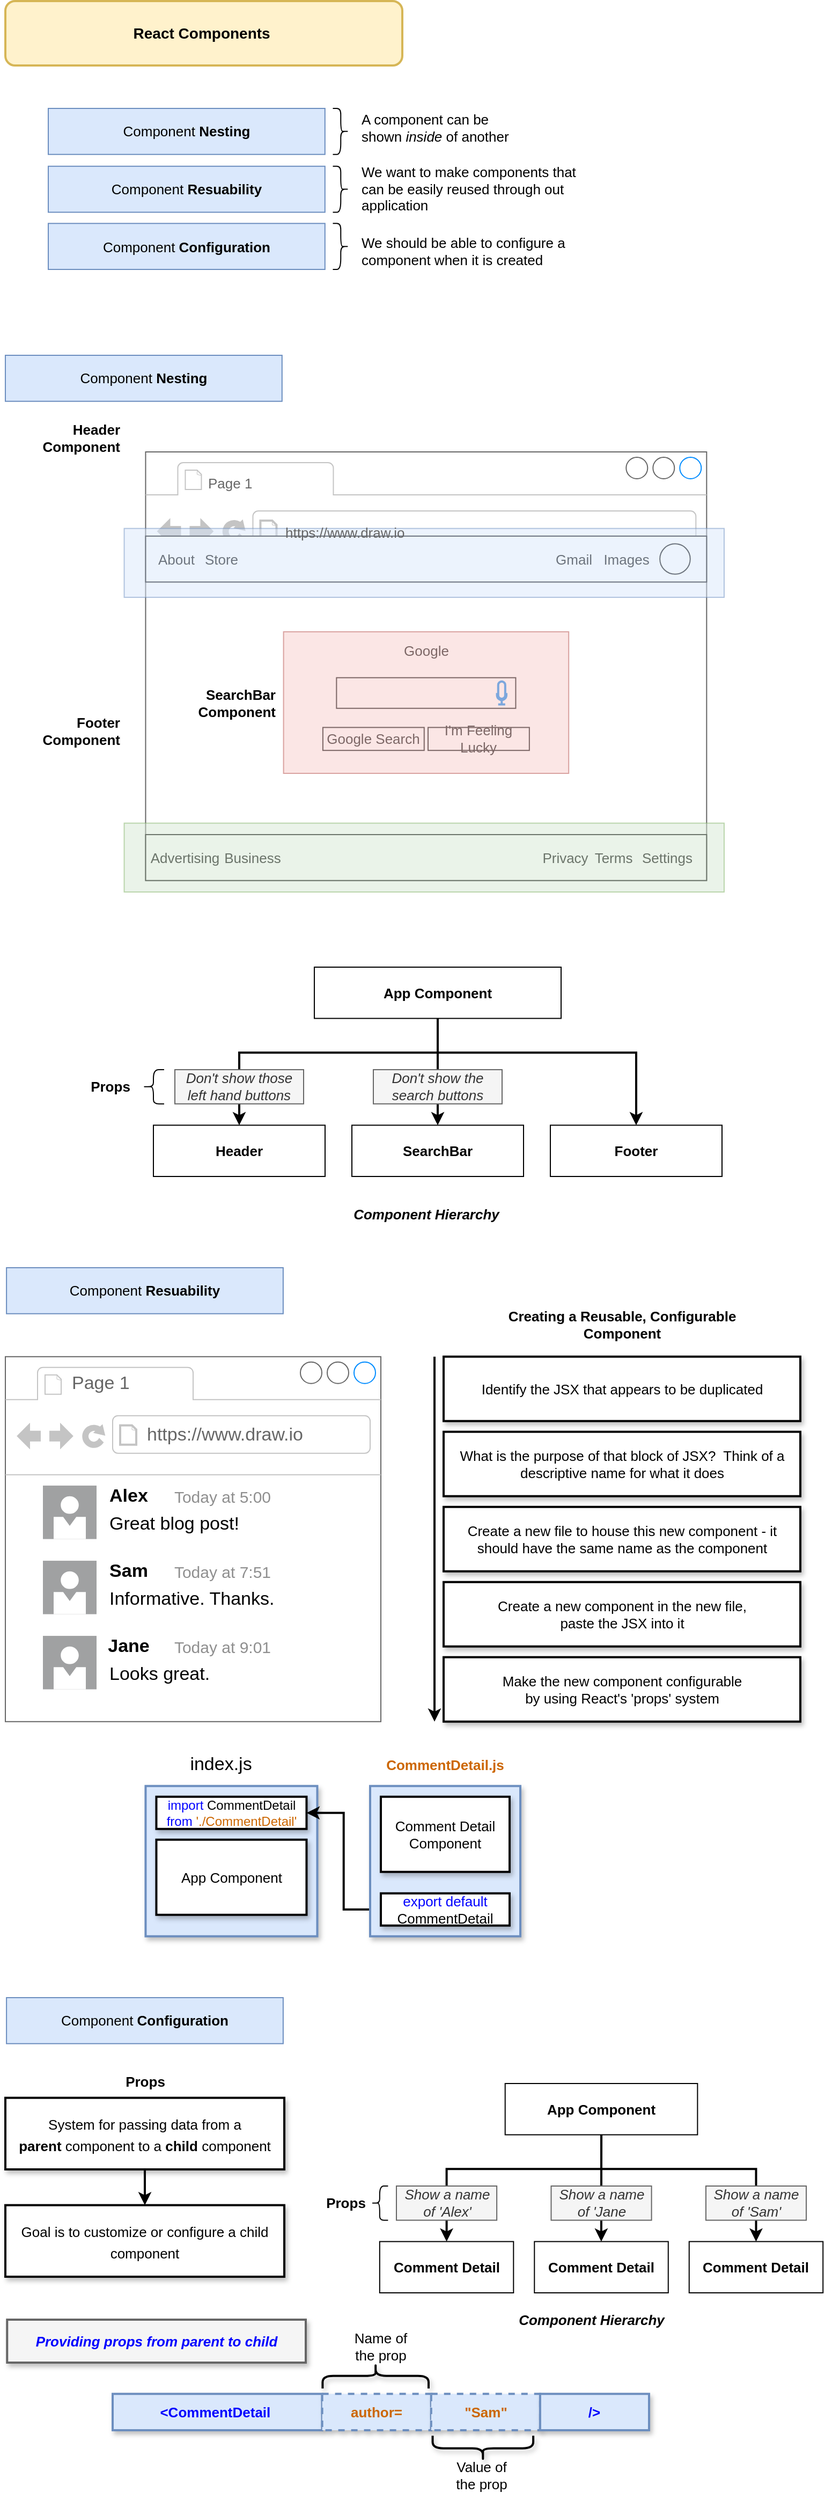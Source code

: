 <mxfile version="12.6.5" type="device"><diagram id="Yu3AmJKI3j77GVPm7OA3" name="Page-1"><mxGraphModel dx="1635" dy="-303" grid="1" gridSize="10" guides="1" tooltips="1" connect="1" arrows="1" fold="1" page="1" pageScale="1" pageWidth="827" pageHeight="1169" math="0" shadow="0"><root><mxCell id="0"/><mxCell id="1" parent="0"/><mxCell id="imTGLfwz9DVwrls5nRoV-1" value="&lt;font style=&quot;font-size: 14px&quot;&gt;&lt;b&gt;React Components&amp;nbsp;&lt;/b&gt;&lt;/font&gt;" style="rounded=1;whiteSpace=wrap;html=1;strokeWidth=2;fillColor=#fff2cc;strokeColor=#d6b656;" parent="1" vertex="1"><mxGeometry x="40" y="1180" width="370" height="60" as="geometry"/></mxCell><mxCell id="imTGLfwz9DVwrls5nRoV-6" value="A component can be shown&lt;i style=&quot;font-size: 13px;&quot;&gt;&amp;nbsp;inside&lt;/i&gt;&amp;nbsp;of another" style="text;html=1;strokeColor=none;fillColor=none;align=left;verticalAlign=middle;whiteSpace=wrap;rounded=0;fontSize=13;" parent="1" vertex="1"><mxGeometry x="370" y="1280" width="210" height="35" as="geometry"/></mxCell><mxCell id="imTGLfwz9DVwrls5nRoV-8" value="We want to make components that can be easily reused through out application" style="text;html=1;strokeColor=none;fillColor=none;align=left;verticalAlign=middle;whiteSpace=wrap;rounded=0;fontSize=13;" parent="1" vertex="1"><mxGeometry x="370" y="1337.5" width="210" height="35" as="geometry"/></mxCell><mxCell id="imTGLfwz9DVwrls5nRoV-10" value="We should be able to configure a component when it is created" style="text;html=1;strokeColor=none;fillColor=none;align=left;verticalAlign=middle;whiteSpace=wrap;rounded=0;fontSize=13;" parent="1" vertex="1"><mxGeometry x="370" y="1395" width="210" height="35" as="geometry"/></mxCell><mxCell id="imTGLfwz9DVwrls5nRoV-11" value="" style="group" parent="1" vertex="1" connectable="0"><mxGeometry x="80" y="1280" width="280" height="150" as="geometry"/></mxCell><mxCell id="imTGLfwz9DVwrls5nRoV-2" value="Component &lt;b style=&quot;font-size: 13px;&quot;&gt;Nesting&lt;/b&gt;" style="rounded=0;whiteSpace=wrap;html=1;fontSize=13;align=center;fillColor=#dae8fc;strokeColor=#6c8ebf;" parent="imTGLfwz9DVwrls5nRoV-11" vertex="1"><mxGeometry width="257.895" height="42.857" as="geometry"/></mxCell><mxCell id="imTGLfwz9DVwrls5nRoV-3" value="Component &lt;b style=&quot;font-size: 13px;&quot;&gt;Resuability&lt;/b&gt;" style="rounded=0;whiteSpace=wrap;html=1;fontSize=13;align=center;fillColor=#dae8fc;strokeColor=#6c8ebf;" parent="imTGLfwz9DVwrls5nRoV-11" vertex="1"><mxGeometry y="53.878" width="257.895" height="42.857" as="geometry"/></mxCell><mxCell id="imTGLfwz9DVwrls5nRoV-4" value="Component &lt;b style=&quot;font-size: 13px;&quot;&gt;Configuration&lt;/b&gt;" style="rounded=0;whiteSpace=wrap;html=1;fontSize=13;align=center;fillColor=#dae8fc;strokeColor=#6c8ebf;" parent="imTGLfwz9DVwrls5nRoV-11" vertex="1"><mxGeometry y="107.143" width="257.895" height="42.857" as="geometry"/></mxCell><mxCell id="imTGLfwz9DVwrls5nRoV-5" value="" style="shape=curlyBracket;whiteSpace=wrap;html=1;rounded=1;fontSize=28;align=center;rotation=180;" parent="imTGLfwz9DVwrls5nRoV-11" vertex="1"><mxGeometry x="265.263" width="14.737" height="42.857" as="geometry"/></mxCell><mxCell id="imTGLfwz9DVwrls5nRoV-7" value="" style="shape=curlyBracket;whiteSpace=wrap;html=1;rounded=1;fontSize=28;align=center;rotation=180;" parent="imTGLfwz9DVwrls5nRoV-11" vertex="1"><mxGeometry x="265.263" y="53.878" width="14.737" height="42.857" as="geometry"/></mxCell><mxCell id="imTGLfwz9DVwrls5nRoV-9" value="" style="shape=curlyBracket;whiteSpace=wrap;html=1;rounded=1;fontSize=28;align=center;rotation=180;" parent="imTGLfwz9DVwrls5nRoV-11" vertex="1"><mxGeometry x="265.263" y="107.143" width="14.737" height="42.857" as="geometry"/></mxCell><mxCell id="imTGLfwz9DVwrls5nRoV-12" value="" style="group" parent="1" vertex="1" connectable="0"><mxGeometry x="40" y="1480" width="670" height="410" as="geometry"/></mxCell><mxCell id="imTGLfwz9DVwrls5nRoV-13" value="" style="group" parent="imTGLfwz9DVwrls5nRoV-12" vertex="1" connectable="0"><mxGeometry width="670" height="410" as="geometry"/></mxCell><mxCell id="imTGLfwz9DVwrls5nRoV-37" value="Header Component" style="text;html=1;strokeColor=none;fillColor=none;align=right;verticalAlign=middle;whiteSpace=wrap;rounded=0;fontSize=13;opacity=50;fontStyle=1" parent="imTGLfwz9DVwrls5nRoV-13" vertex="1"><mxGeometry y="83.783" width="108.943" height="46.348" as="geometry"/></mxCell><mxCell id="imTGLfwz9DVwrls5nRoV-38" value="Footer Component" style="text;html=1;strokeColor=none;fillColor=none;align=right;verticalAlign=middle;whiteSpace=wrap;rounded=0;fontSize=13;opacity=50;fontStyle=1" parent="imTGLfwz9DVwrls5nRoV-13" vertex="1"><mxGeometry y="356.522" width="108.943" height="46.348" as="geometry"/></mxCell><mxCell id="imTGLfwz9DVwrls5nRoV-55" value="Component &lt;b style=&quot;font-size: 13px;&quot;&gt;Nesting&lt;/b&gt;" style="rounded=0;whiteSpace=wrap;html=1;fontSize=13;align=center;fillColor=#dae8fc;strokeColor=#6c8ebf;" parent="imTGLfwz9DVwrls5nRoV-13" vertex="1"><mxGeometry y="30" width="257.895" height="42.857" as="geometry"/></mxCell><mxCell id="imTGLfwz9DVwrls5nRoV-14" value="" style="strokeWidth=1;shadow=0;dashed=0;align=center;html=1;shape=mxgraph.mockup.containers.browserWindow;rSize=0;fillColor=#ffffff;strokeColor=#666666;strokeColor2=#008cff;strokeColor3=#c4c4c4;mainText=,;recursiveResize=0;fontSize=13;" parent="1" vertex="1"><mxGeometry x="170.732" y="1600" width="522.927" height="399.304" as="geometry"/></mxCell><mxCell id="imTGLfwz9DVwrls5nRoV-15" value="Page 1" style="strokeWidth=1;shadow=0;dashed=0;align=center;html=1;shape=mxgraph.mockup.containers.anchor;fontSize=13;fontColor=#666666;align=left;" parent="imTGLfwz9DVwrls5nRoV-14" vertex="1"><mxGeometry x="56.65" y="20" width="53.35" height="18.54" as="geometry"/></mxCell><mxCell id="imTGLfwz9DVwrls5nRoV-16" value="" style="rounded=0;whiteSpace=wrap;html=1;fontSize=13;" parent="imTGLfwz9DVwrls5nRoV-14" vertex="1"><mxGeometry y="78.435" width="522.927" height="42.783" as="geometry"/></mxCell><mxCell id="imTGLfwz9DVwrls5nRoV-17" value="About" style="text;html=1;strokeColor=none;fillColor=none;align=center;verticalAlign=middle;whiteSpace=wrap;rounded=0;fontSize=13;" parent="imTGLfwz9DVwrls5nRoV-14" vertex="1"><mxGeometry x="14.526" y="92.696" width="29.051" height="14.261" as="geometry"/></mxCell><mxCell id="imTGLfwz9DVwrls5nRoV-18" value="Store" style="text;html=1;strokeColor=none;fillColor=none;align=center;verticalAlign=middle;whiteSpace=wrap;rounded=0;fontSize=13;" parent="imTGLfwz9DVwrls5nRoV-14" vertex="1"><mxGeometry x="56.65" y="92.696" width="29.051" height="14.261" as="geometry"/></mxCell><mxCell id="imTGLfwz9DVwrls5nRoV-19" value="Gmail" style="text;html=1;strokeColor=none;fillColor=none;align=center;verticalAlign=middle;whiteSpace=wrap;rounded=0;fontSize=13;" parent="imTGLfwz9DVwrls5nRoV-14" vertex="1"><mxGeometry x="384.932" y="92.696" width="27.599" height="14.261" as="geometry"/></mxCell><mxCell id="imTGLfwz9DVwrls5nRoV-20" value="" style="ellipse;whiteSpace=wrap;html=1;aspect=fixed;fontSize=13;" parent="imTGLfwz9DVwrls5nRoV-14" vertex="1"><mxGeometry x="479.35" y="85.565" width="28.299" height="28.299" as="geometry"/></mxCell><mxCell id="imTGLfwz9DVwrls5nRoV-21" value="Google" style="text;html=1;strokeColor=none;fillColor=none;align=center;verticalAlign=middle;whiteSpace=wrap;rounded=0;fontSize=13;" parent="imTGLfwz9DVwrls5nRoV-14" vertex="1"><mxGeometry x="246.938" y="178.261" width="29.051" height="14.261" as="geometry"/></mxCell><mxCell id="imTGLfwz9DVwrls5nRoV-22" value="" style="rounded=0;whiteSpace=wrap;html=1;fontSize=13;" parent="imTGLfwz9DVwrls5nRoV-14" vertex="1"><mxGeometry x="177.94" y="210.348" width="167.046" height="28.522" as="geometry"/></mxCell><mxCell id="imTGLfwz9DVwrls5nRoV-23" value="" style="html=1;verticalLabelPosition=bottom;align=center;labelBackgroundColor=#ffffff;verticalAlign=top;strokeWidth=2;strokeColor=#0080F0;fillColor=#ffffff;shadow=0;dashed=0;shape=mxgraph.ios7.icons.microphone;fontSize=13;" parent="imTGLfwz9DVwrls5nRoV-14" vertex="1"><mxGeometry x="327.556" y="213.913" width="8.715" height="21.391" as="geometry"/></mxCell><mxCell id="imTGLfwz9DVwrls5nRoV-24" value="Google Search" style="rounded=0;whiteSpace=wrap;html=1;fontSize=13;" parent="imTGLfwz9DVwrls5nRoV-14" vertex="1"><mxGeometry x="165.23" y="256.696" width="94.417" height="21.391" as="geometry"/></mxCell><mxCell id="imTGLfwz9DVwrls5nRoV-25" value="I'm Feeling Lucky" style="rounded=0;whiteSpace=wrap;html=1;fontSize=13;" parent="imTGLfwz9DVwrls5nRoV-14" vertex="1"><mxGeometry x="263.279" y="256.696" width="94.417" height="21.391" as="geometry"/></mxCell><mxCell id="imTGLfwz9DVwrls5nRoV-26" value="" style="rounded=0;whiteSpace=wrap;html=1;fontSize=13;" parent="imTGLfwz9DVwrls5nRoV-14" vertex="1"><mxGeometry y="356.522" width="522.927" height="42.783" as="geometry"/></mxCell><mxCell id="imTGLfwz9DVwrls5nRoV-27" value="Advertising" style="text;html=1;strokeColor=none;fillColor=none;align=center;verticalAlign=middle;whiteSpace=wrap;rounded=0;fontSize=13;" parent="imTGLfwz9DVwrls5nRoV-14" vertex="1"><mxGeometry x="21.789" y="370.783" width="29.051" height="14.261" as="geometry"/></mxCell><mxCell id="imTGLfwz9DVwrls5nRoV-28" value="Business" style="text;html=1;strokeColor=none;fillColor=none;align=center;verticalAlign=middle;whiteSpace=wrap;rounded=0;fontSize=13;" parent="imTGLfwz9DVwrls5nRoV-14" vertex="1"><mxGeometry x="85.702" y="370.783" width="29.051" height="14.261" as="geometry"/></mxCell><mxCell id="imTGLfwz9DVwrls5nRoV-29" value="Privacy" style="text;html=1;strokeColor=none;fillColor=none;align=center;verticalAlign=middle;whiteSpace=wrap;rounded=0;fontSize=13;" parent="imTGLfwz9DVwrls5nRoV-14" vertex="1"><mxGeometry x="377.669" y="370.783" width="27.599" height="14.261" as="geometry"/></mxCell><mxCell id="imTGLfwz9DVwrls5nRoV-30" value="Terms" style="text;html=1;strokeColor=none;fillColor=none;align=center;verticalAlign=middle;whiteSpace=wrap;rounded=0;fontSize=13;" parent="imTGLfwz9DVwrls5nRoV-14" vertex="1"><mxGeometry x="422.699" y="370.783" width="27.599" height="14.261" as="geometry"/></mxCell><mxCell id="imTGLfwz9DVwrls5nRoV-31" value="Settings" style="text;html=1;strokeColor=none;fillColor=none;align=center;verticalAlign=middle;whiteSpace=wrap;rounded=0;fontSize=13;" parent="imTGLfwz9DVwrls5nRoV-14" vertex="1"><mxGeometry x="472.087" y="370.783" width="27.599" height="14.261" as="geometry"/></mxCell><mxCell id="imTGLfwz9DVwrls5nRoV-32" value="SearchBar Component" style="text;html=1;strokeColor=none;fillColor=none;align=right;verticalAlign=middle;whiteSpace=wrap;rounded=0;fontSize=13;opacity=50;fontStyle=1" parent="imTGLfwz9DVwrls5nRoV-14" vertex="1"><mxGeometry x="14.526" y="210.348" width="108.943" height="46.348" as="geometry"/></mxCell><mxCell id="imTGLfwz9DVwrls5nRoV-33" value="Images" style="text;html=1;strokeColor=none;fillColor=none;align=center;verticalAlign=middle;whiteSpace=wrap;rounded=0;fontSize=13;" parent="1" vertex="1"><mxGeometry x="605.051" y="1692.696" width="27.599" height="14.261" as="geometry"/></mxCell><mxCell id="imTGLfwz9DVwrls5nRoV-34" value="" style="rounded=0;whiteSpace=wrap;html=1;fontSize=13;fillColor=#dae8fc;strokeColor=#6c8ebf;opacity=50;" parent="1" vertex="1"><mxGeometry x="150.759" y="1671.304" width="559.241" height="64.174" as="geometry"/></mxCell><mxCell id="imTGLfwz9DVwrls5nRoV-35" value="" style="rounded=0;whiteSpace=wrap;html=1;fontSize=13;fillColor=#f8cecc;strokeColor=#b85450;opacity=50;" parent="1" vertex="1"><mxGeometry x="299.285" y="1767.565" width="265.821" height="131.913" as="geometry"/></mxCell><mxCell id="imTGLfwz9DVwrls5nRoV-36" value="" style="rounded=0;whiteSpace=wrap;html=1;fontSize=13;fillColor=#d5e8d4;strokeColor=#82b366;opacity=50;" parent="1" vertex="1"><mxGeometry x="150.759" y="1945.826" width="559.241" height="64.174" as="geometry"/></mxCell><mxCell id="imTGLfwz9DVwrls5nRoV-39" value="https://www.draw.io" style="strokeWidth=1;shadow=0;dashed=0;align=center;html=1;shape=mxgraph.mockup.containers.anchor;rSize=0;fontSize=13;fontColor=#666666;align=left;" parent="1" vertex="1"><mxGeometry x="299.282" y="1665.24" width="135.58" height="18.54" as="geometry"/></mxCell><mxCell id="imTGLfwz9DVwrls5nRoV-56" value="Component &lt;b style=&quot;font-size: 13px;&quot;&gt;Resuability&lt;/b&gt;" style="rounded=0;whiteSpace=wrap;html=1;fontSize=13;align=center;fillColor=#dae8fc;strokeColor=#6c8ebf;" parent="1" vertex="1"><mxGeometry x="41.05" y="2359.998" width="257.895" height="42.857" as="geometry"/></mxCell><mxCell id="imTGLfwz9DVwrls5nRoV-57" value="" style="group" parent="1" vertex="1" connectable="0"><mxGeometry x="40" y="2442.85" width="380" height="340" as="geometry"/></mxCell><mxCell id="imTGLfwz9DVwrls5nRoV-58" value="" style="strokeWidth=1;shadow=0;dashed=0;align=center;html=1;shape=mxgraph.mockup.containers.browserWindow;rSize=0;fillColor=#ffffff;strokeColor=#666666;strokeColor2=#008cff;strokeColor3=#c4c4c4;mainText=,;recursiveResize=0;fontSize=17;" parent="imTGLfwz9DVwrls5nRoV-57" vertex="1"><mxGeometry width="350" height="340" as="geometry"/></mxCell><mxCell id="imTGLfwz9DVwrls5nRoV-59" value="Page 1" style="strokeWidth=1;shadow=0;dashed=0;align=center;html=1;shape=mxgraph.mockup.containers.anchor;fontSize=17;fontColor=#666666;align=left;" parent="imTGLfwz9DVwrls5nRoV-57" vertex="1"><mxGeometry x="60" y="12" width="110" height="26" as="geometry"/></mxCell><mxCell id="imTGLfwz9DVwrls5nRoV-60" value="https://www.draw.io" style="strokeWidth=1;shadow=0;dashed=0;align=center;html=1;shape=mxgraph.mockup.containers.anchor;rSize=0;fontSize=17;fontColor=#666666;align=left;" parent="imTGLfwz9DVwrls5nRoV-57" vertex="1"><mxGeometry x="130" y="60" width="250" height="26" as="geometry"/></mxCell><mxCell id="imTGLfwz9DVwrls5nRoV-61" value="" style="aspect=fixed;html=1;perimeter=none;align=center;shadow=0;dashed=0;image;fontSize=12;image=img/lib/mscae/AvatarDefault.svg;" parent="imTGLfwz9DVwrls5nRoV-57" vertex="1"><mxGeometry x="35" y="120" width="50" height="50" as="geometry"/></mxCell><mxCell id="imTGLfwz9DVwrls5nRoV-62" value="&lt;b&gt;Alex&lt;/b&gt;" style="text;html=1;strokeColor=none;fillColor=none;align=center;verticalAlign=middle;whiteSpace=wrap;rounded=0;fontSize=17;" parent="imTGLfwz9DVwrls5nRoV-57" vertex="1"><mxGeometry x="95" y="120" width="40" height="20" as="geometry"/></mxCell><mxCell id="imTGLfwz9DVwrls5nRoV-63" value="&lt;span style=&quot;font-size: 15px;&quot;&gt;Today at 5:00&lt;/span&gt;" style="text;html=1;strokeColor=none;fillColor=none;align=center;verticalAlign=middle;whiteSpace=wrap;rounded=0;fontSize=15;fontStyle=0;fontColor=#8F8F8F;" parent="imTGLfwz9DVwrls5nRoV-57" vertex="1"><mxGeometry x="145" y="120" width="115" height="20" as="geometry"/></mxCell><mxCell id="imTGLfwz9DVwrls5nRoV-64" value="&lt;span&gt;Great blog post!&lt;/span&gt;" style="text;html=1;strokeColor=none;fillColor=none;align=left;verticalAlign=middle;whiteSpace=wrap;rounded=0;fontSize=17;fontStyle=0" parent="imTGLfwz9DVwrls5nRoV-57" vertex="1"><mxGeometry x="95" y="146" width="150" height="20" as="geometry"/></mxCell><mxCell id="imTGLfwz9DVwrls5nRoV-65" value="" style="aspect=fixed;html=1;perimeter=none;align=center;shadow=0;dashed=0;image;fontSize=12;image=img/lib/mscae/AvatarDefault.svg;" parent="imTGLfwz9DVwrls5nRoV-57" vertex="1"><mxGeometry x="35" y="190" width="50" height="50" as="geometry"/></mxCell><mxCell id="imTGLfwz9DVwrls5nRoV-66" value="&lt;b&gt;Sam&lt;/b&gt;" style="text;html=1;strokeColor=none;fillColor=none;align=center;verticalAlign=middle;whiteSpace=wrap;rounded=0;fontSize=17;" parent="imTGLfwz9DVwrls5nRoV-57" vertex="1"><mxGeometry x="95" y="190" width="40" height="20" as="geometry"/></mxCell><mxCell id="imTGLfwz9DVwrls5nRoV-67" value="&lt;span style=&quot;font-size: 15px&quot;&gt;Today at 7:51&lt;/span&gt;" style="text;html=1;strokeColor=none;fillColor=none;align=center;verticalAlign=middle;whiteSpace=wrap;rounded=0;fontSize=15;fontStyle=0;fontColor=#8F8F8F;" parent="imTGLfwz9DVwrls5nRoV-57" vertex="1"><mxGeometry x="145" y="190" width="115" height="20" as="geometry"/></mxCell><mxCell id="imTGLfwz9DVwrls5nRoV-68" value="Informative. Thanks." style="text;html=1;strokeColor=none;fillColor=none;align=left;verticalAlign=middle;whiteSpace=wrap;rounded=0;fontSize=17;fontStyle=0" parent="imTGLfwz9DVwrls5nRoV-57" vertex="1"><mxGeometry x="95" y="216" width="205" height="20" as="geometry"/></mxCell><mxCell id="imTGLfwz9DVwrls5nRoV-69" value="" style="aspect=fixed;html=1;perimeter=none;align=center;shadow=0;dashed=0;image;fontSize=12;image=img/lib/mscae/AvatarDefault.svg;" parent="imTGLfwz9DVwrls5nRoV-57" vertex="1"><mxGeometry x="35" y="260" width="50" height="50" as="geometry"/></mxCell><mxCell id="imTGLfwz9DVwrls5nRoV-70" value="&lt;b&gt;Jane&lt;/b&gt;" style="text;html=1;strokeColor=none;fillColor=none;align=center;verticalAlign=middle;whiteSpace=wrap;rounded=0;fontSize=17;" parent="imTGLfwz9DVwrls5nRoV-57" vertex="1"><mxGeometry x="95" y="260" width="40" height="20" as="geometry"/></mxCell><mxCell id="imTGLfwz9DVwrls5nRoV-71" value="&lt;span style=&quot;font-size: 15px&quot;&gt;Today at 9:01&lt;/span&gt;" style="text;html=1;strokeColor=none;fillColor=none;align=center;verticalAlign=middle;whiteSpace=wrap;rounded=0;fontSize=15;fontStyle=0;fontColor=#8F8F8F;" parent="imTGLfwz9DVwrls5nRoV-57" vertex="1"><mxGeometry x="145" y="260" width="115" height="20" as="geometry"/></mxCell><mxCell id="imTGLfwz9DVwrls5nRoV-72" value="Looks great." style="text;html=1;strokeColor=none;fillColor=none;align=left;verticalAlign=middle;whiteSpace=wrap;rounded=0;fontSize=17;fontStyle=0" parent="imTGLfwz9DVwrls5nRoV-57" vertex="1"><mxGeometry x="95" y="286" width="205" height="20" as="geometry"/></mxCell><mxCell id="imTGLfwz9DVwrls5nRoV-73" value="" style="group" parent="1" vertex="1" connectable="0"><mxGeometry x="440" y="2402.85" width="341" height="380" as="geometry"/></mxCell><mxCell id="imTGLfwz9DVwrls5nRoV-74" value="Identify the JSX that appears to be duplicated" style="rounded=0;whiteSpace=wrap;html=1;fontSize=13;fontColor=#000000;align=center;strokeWidth=2;shadow=1;" parent="imTGLfwz9DVwrls5nRoV-73" vertex="1"><mxGeometry x="8.506" y="40" width="332.494" height="60" as="geometry"/></mxCell><mxCell id="imTGLfwz9DVwrls5nRoV-75" value="Creating a Reusable, Configurable Component" style="text;html=1;strokeColor=none;fillColor=none;align=center;verticalAlign=middle;whiteSpace=wrap;rounded=0;fontSize=13;fontColor=#000000;fontStyle=1" parent="imTGLfwz9DVwrls5nRoV-73" vertex="1"><mxGeometry x="60.7" width="228.107" height="20" as="geometry"/></mxCell><mxCell id="imTGLfwz9DVwrls5nRoV-76" value="What is the purpose of that block of JSX?&amp;nbsp; Think of a descriptive name for what it does" style="rounded=0;whiteSpace=wrap;html=1;fontSize=13;fontColor=#000000;align=center;strokeWidth=2;shadow=1;" parent="imTGLfwz9DVwrls5nRoV-73" vertex="1"><mxGeometry x="8.506" y="110" width="332.494" height="60" as="geometry"/></mxCell><mxCell id="imTGLfwz9DVwrls5nRoV-77" value="Create a new file to house this new component - it should have the same name as the component" style="rounded=0;whiteSpace=wrap;html=1;fontSize=13;fontColor=#000000;align=center;strokeWidth=2;shadow=1;" parent="imTGLfwz9DVwrls5nRoV-73" vertex="1"><mxGeometry x="8.506" y="180" width="332.494" height="60" as="geometry"/></mxCell><mxCell id="imTGLfwz9DVwrls5nRoV-78" value="Create a new component in the new file, &lt;br&gt;paste the JSX into it" style="rounded=0;whiteSpace=wrap;html=1;fontSize=13;fontColor=#000000;align=center;strokeWidth=2;shadow=1;" parent="imTGLfwz9DVwrls5nRoV-73" vertex="1"><mxGeometry x="8.506" y="250" width="332.494" height="60" as="geometry"/></mxCell><mxCell id="imTGLfwz9DVwrls5nRoV-79" value="Make the new component configurable &lt;br&gt;by using React's 'props' system" style="rounded=0;whiteSpace=wrap;html=1;fontSize=13;fontColor=#000000;align=center;strokeWidth=2;shadow=1;" parent="imTGLfwz9DVwrls5nRoV-73" vertex="1"><mxGeometry x="8.506" y="320" width="332.494" height="60" as="geometry"/></mxCell><mxCell id="imTGLfwz9DVwrls5nRoV-80" value="" style="endArrow=classic;html=1;strokeWidth=2;fontSize=13;fontColor=#000000;" parent="imTGLfwz9DVwrls5nRoV-73" edge="1"><mxGeometry width="50" height="50" relative="1" as="geometry"><mxPoint y="40" as="sourcePoint"/><mxPoint y="380" as="targetPoint"/></mxGeometry></mxCell><mxCell id="imTGLfwz9DVwrls5nRoV-81" value="Component &lt;b style=&quot;font-size: 13px;&quot;&gt;Configuration&lt;/b&gt;" style="rounded=0;whiteSpace=wrap;html=1;fontSize=13;align=center;fillColor=#dae8fc;strokeColor=#6c8ebf;" parent="1" vertex="1"><mxGeometry x="41.05" y="3040.003" width="257.895" height="42.857" as="geometry"/></mxCell><mxCell id="imTGLfwz9DVwrls5nRoV-82" value="" style="rounded=0;whiteSpace=wrap;html=1;shadow=1;strokeWidth=2;fontSize=17;align=center;fillColor=#dae8fc;strokeColor=#6c8ebf;" parent="1" vertex="1"><mxGeometry x="170.73" y="2842.85" width="160" height="140" as="geometry"/></mxCell><mxCell id="imTGLfwz9DVwrls5nRoV-84" value="index.js" style="text;html=1;strokeColor=none;fillColor=none;align=center;verticalAlign=middle;whiteSpace=wrap;rounded=0;shadow=1;fontSize=17;fontColor=#000000;" parent="1" vertex="1"><mxGeometry x="220.73" y="2812.85" width="40" height="20" as="geometry"/></mxCell><mxCell id="imTGLfwz9DVwrls5nRoV-86" value="App Component" style="rounded=0;whiteSpace=wrap;html=1;shadow=1;strokeWidth=2;fontSize=13;fontColor=#000000;align=center;" parent="1" vertex="1"><mxGeometry x="180.73" y="2892.85" width="140" height="70" as="geometry"/></mxCell><mxCell id="imTGLfwz9DVwrls5nRoV-90" value="&lt;font color=&quot;#0000ff&quot;&gt;import&lt;/font&gt; CommentDetail &lt;font color=&quot;#0000ff&quot;&gt;from&lt;/font&gt; &lt;font color=&quot;#cc6600&quot;&gt;'./CommentDetail'&lt;/font&gt;" style="rounded=0;whiteSpace=wrap;html=1;shadow=1;strokeWidth=2;fontSize=12;fontColor=#000000;align=center;" parent="1" vertex="1"><mxGeometry x="180.73" y="2852.85" width="140" height="30" as="geometry"/></mxCell><mxCell id="imTGLfwz9DVwrls5nRoV-88" style="edgeStyle=orthogonalEdgeStyle;rounded=0;html=1;exitX=0;exitY=0.5;entryX=1;entryY=0.5;jettySize=auto;orthogonalLoop=1;strokeWidth=2;fontSize=8;fontColor=#000000;" parent="1" source="imTGLfwz9DVwrls5nRoV-89" target="imTGLfwz9DVwrls5nRoV-90" edge="1"><mxGeometry relative="1" as="geometry"/></mxCell><mxCell id="imTGLfwz9DVwrls5nRoV-83" value="" style="rounded=0;whiteSpace=wrap;html=1;shadow=1;strokeWidth=2;fontSize=17;align=center;fillColor=#dae8fc;strokeColor=#6c8ebf;" parent="1" vertex="1"><mxGeometry x="380" y="2842.85" width="140" height="140" as="geometry"/></mxCell><mxCell id="imTGLfwz9DVwrls5nRoV-85" value="&lt;font color=&quot;#cc6600&quot; style=&quot;font-size: 13px&quot;&gt;&lt;b&gt;CommentDetail.js&lt;/b&gt;&lt;/font&gt;" style="text;html=1;strokeColor=none;fillColor=none;align=center;verticalAlign=middle;whiteSpace=wrap;rounded=0;shadow=1;fontSize=17;fontColor=#000000;" parent="1" vertex="1"><mxGeometry x="430" y="2812.85" width="40" height="20" as="geometry"/></mxCell><mxCell id="imTGLfwz9DVwrls5nRoV-87" value="Comment Detail Component" style="rounded=0;whiteSpace=wrap;html=1;shadow=1;strokeWidth=2;fontSize=13;fontColor=#000000;align=center;" parent="1" vertex="1"><mxGeometry x="390" y="2852.85" width="120" height="70" as="geometry"/></mxCell><mxCell id="imTGLfwz9DVwrls5nRoV-89" value="&lt;font color=&quot;#0000ff&quot;&gt;export default &lt;/font&gt;CommentDetail" style="rounded=0;whiteSpace=wrap;html=1;shadow=1;strokeWidth=2;fontSize=13;fontColor=#000000;align=center;" parent="1" vertex="1"><mxGeometry x="390" y="2942.85" width="120" height="30" as="geometry"/></mxCell><mxCell id="imTGLfwz9DVwrls5nRoV-97" value="" style="group;fontSize=13;" parent="1" vertex="1" connectable="0"><mxGeometry x="40" y="3100" width="260" height="200" as="geometry"/></mxCell><mxCell id="imTGLfwz9DVwrls5nRoV-94" value="&lt;font style=&quot;font-size: 13px&quot;&gt;System for passing data from a &lt;b&gt;parent&lt;/b&gt;&amp;nbsp;component to a &lt;b&gt;child &lt;/b&gt;component&lt;/font&gt;" style="rounded=0;whiteSpace=wrap;html=1;shadow=1;strokeWidth=2;fontSize=16;fontColor=#000000;align=center;" parent="imTGLfwz9DVwrls5nRoV-97" vertex="1"><mxGeometry y="33.333" width="260" height="66.667" as="geometry"/></mxCell><mxCell id="imTGLfwz9DVwrls5nRoV-95" value="&lt;font style=&quot;font-size: 13px&quot;&gt;Props&lt;/font&gt;" style="text;html=1;strokeColor=none;fillColor=none;align=center;verticalAlign=middle;whiteSpace=wrap;rounded=0;shadow=1;fontSize=28;fontColor=#000000;fontStyle=1" parent="imTGLfwz9DVwrls5nRoV-97" vertex="1"><mxGeometry x="90.606" width="78.788" height="25" as="geometry"/></mxCell><mxCell id="imTGLfwz9DVwrls5nRoV-96" value="&lt;font style=&quot;font-size: 13px&quot;&gt;Goal is to customize or configure a child component&lt;/font&gt;" style="rounded=0;whiteSpace=wrap;html=1;shadow=1;strokeWidth=2;fontSize=16;fontColor=#000000;align=center;" parent="imTGLfwz9DVwrls5nRoV-97" vertex="1"><mxGeometry y="133.333" width="260" height="66.667" as="geometry"/></mxCell><mxCell id="imTGLfwz9DVwrls5nRoV-93" style="edgeStyle=orthogonalEdgeStyle;rounded=0;html=1;exitX=0.5;exitY=1;jettySize=auto;orthogonalLoop=1;strokeWidth=2;fontSize=16;fontColor=#000000;" parent="imTGLfwz9DVwrls5nRoV-97" source="imTGLfwz9DVwrls5nRoV-94" target="imTGLfwz9DVwrls5nRoV-96" edge="1"><mxGeometry relative="1" as="geometry"/></mxCell><mxCell id="imTGLfwz9DVwrls5nRoV-98" value="" style="group" parent="1" vertex="1" connectable="0"><mxGeometry x="118" y="2080" width="590" height="240" as="geometry"/></mxCell><mxCell id="imTGLfwz9DVwrls5nRoV-47" value="&lt;i style=&quot;font-size: 13px;&quot;&gt;Component Hierarchy&lt;/i&gt;" style="text;html=1;strokeColor=none;fillColor=none;align=center;verticalAlign=middle;whiteSpace=wrap;rounded=0;fontSize=13;fontStyle=1" parent="imTGLfwz9DVwrls5nRoV-98" vertex="1"><mxGeometry x="142" y="220" width="345" height="20" as="geometry"/></mxCell><mxCell id="imTGLfwz9DVwrls5nRoV-54" value="" style="group" parent="imTGLfwz9DVwrls5nRoV-98" vertex="1" connectable="0"><mxGeometry width="590" height="195" as="geometry"/></mxCell><mxCell id="imTGLfwz9DVwrls5nRoV-43" value="App Component" style="rounded=0;whiteSpace=wrap;html=1;fontSize=13;align=center;fontStyle=1" parent="imTGLfwz9DVwrls5nRoV-54" vertex="1"><mxGeometry x="210" width="230" height="47.755" as="geometry"/></mxCell><mxCell id="imTGLfwz9DVwrls5nRoV-44" value="Header" style="rounded=0;whiteSpace=wrap;html=1;fontSize=13;align=center;fontStyle=1" parent="imTGLfwz9DVwrls5nRoV-54" vertex="1"><mxGeometry x="60" y="147.245" width="160" height="47.755" as="geometry"/></mxCell><mxCell id="imTGLfwz9DVwrls5nRoV-41" style="edgeStyle=orthogonalEdgeStyle;rounded=0;html=1;exitX=0.5;exitY=1;jettySize=auto;orthogonalLoop=1;strokeWidth=2;fontSize=28;" parent="imTGLfwz9DVwrls5nRoV-54" source="imTGLfwz9DVwrls5nRoV-43" target="imTGLfwz9DVwrls5nRoV-44" edge="1"><mxGeometry relative="1" as="geometry"><Array as="points"><mxPoint x="325" y="79.592"/><mxPoint x="140" y="79.592"/></Array></mxGeometry></mxCell><mxCell id="imTGLfwz9DVwrls5nRoV-45" value="SearchBar" style="rounded=0;whiteSpace=wrap;html=1;fontSize=13;align=center;fontStyle=1" parent="imTGLfwz9DVwrls5nRoV-54" vertex="1"><mxGeometry x="245" y="147.245" width="160" height="47.755" as="geometry"/></mxCell><mxCell id="imTGLfwz9DVwrls5nRoV-40" style="edgeStyle=orthogonalEdgeStyle;rounded=0;html=1;exitX=0.5;exitY=1;jettySize=auto;orthogonalLoop=1;fontSize=28;strokeWidth=2;" parent="imTGLfwz9DVwrls5nRoV-54" source="imTGLfwz9DVwrls5nRoV-43" target="imTGLfwz9DVwrls5nRoV-45" edge="1"><mxGeometry relative="1" as="geometry"/></mxCell><mxCell id="imTGLfwz9DVwrls5nRoV-46" value="Footer" style="rounded=0;whiteSpace=wrap;html=1;fontSize=13;align=center;fontStyle=1" parent="imTGLfwz9DVwrls5nRoV-54" vertex="1"><mxGeometry x="430" y="147.245" width="160" height="47.755" as="geometry"/></mxCell><mxCell id="imTGLfwz9DVwrls5nRoV-42" style="edgeStyle=orthogonalEdgeStyle;rounded=0;html=1;exitX=0.5;exitY=1;jettySize=auto;orthogonalLoop=1;strokeWidth=2;fontSize=28;" parent="imTGLfwz9DVwrls5nRoV-54" source="imTGLfwz9DVwrls5nRoV-43" target="imTGLfwz9DVwrls5nRoV-46" edge="1"><mxGeometry relative="1" as="geometry"><Array as="points"><mxPoint x="325" y="79.592"/><mxPoint x="510" y="79.592"/></Array></mxGeometry></mxCell><mxCell id="imTGLfwz9DVwrls5nRoV-48" value="Don't show those left hand buttons" style="rounded=0;whiteSpace=wrap;html=1;fontSize=13;align=center;fontStyle=2;fillColor=#f5f5f5;strokeColor=#666666;fontColor=#333333;" parent="imTGLfwz9DVwrls5nRoV-54" vertex="1"><mxGeometry x="80" y="95.51" width="120" height="31.837" as="geometry"/></mxCell><mxCell id="imTGLfwz9DVwrls5nRoV-49" value="Don't show the search buttons" style="rounded=0;whiteSpace=wrap;html=1;fontSize=13;align=center;fontStyle=2;fillColor=#f5f5f5;strokeColor=#666666;fontColor=#333333;" parent="imTGLfwz9DVwrls5nRoV-54" vertex="1"><mxGeometry x="265" y="95.51" width="120" height="31.837" as="geometry"/></mxCell><mxCell id="imTGLfwz9DVwrls5nRoV-50" value="" style="shape=curlyBracket;whiteSpace=wrap;html=1;rounded=1;fontSize=14;align=center;" parent="imTGLfwz9DVwrls5nRoV-54" vertex="1"><mxGeometry x="50" y="95.51" width="20" height="31.837" as="geometry"/></mxCell><mxCell id="imTGLfwz9DVwrls5nRoV-51" value="&lt;span style=&quot;font-size: 13px;&quot;&gt;Props&lt;/span&gt;" style="text;html=1;strokeColor=none;fillColor=none;align=center;verticalAlign=middle;whiteSpace=wrap;rounded=0;fontSize=13;fontStyle=1" parent="imTGLfwz9DVwrls5nRoV-54" vertex="1"><mxGeometry y="103.469" width="40" height="15.918" as="geometry"/></mxCell><mxCell id="imTGLfwz9DVwrls5nRoV-100" value="&lt;i style=&quot;font-size: 13px;&quot;&gt;Component Hierarchy&lt;/i&gt;" style="text;html=1;strokeColor=none;fillColor=none;align=center;verticalAlign=middle;whiteSpace=wrap;rounded=0;fontSize=13;fontStyle=1" parent="1" vertex="1"><mxGeometry x="452.132" y="3330" width="268.983" height="20" as="geometry"/></mxCell><mxCell id="imTGLfwz9DVwrls5nRoV-102" value="App Component" style="rounded=0;whiteSpace=wrap;html=1;fontSize=13;align=center;fontStyle=1" parent="1" vertex="1"><mxGeometry x="505.859" y="3120" width="179.322" height="47.755" as="geometry"/></mxCell><mxCell id="imTGLfwz9DVwrls5nRoV-103" value="Comment Detail" style="rounded=0;whiteSpace=wrap;html=1;fontSize=13;align=center;fontStyle=1" parent="1" vertex="1"><mxGeometry x="388.91" y="3267.245" width="124.746" height="47.755" as="geometry"/></mxCell><mxCell id="imTGLfwz9DVwrls5nRoV-104" style="edgeStyle=orthogonalEdgeStyle;rounded=0;html=1;exitX=0.5;exitY=1;jettySize=auto;orthogonalLoop=1;strokeWidth=2;fontSize=28;" parent="1" source="imTGLfwz9DVwrls5nRoV-102" target="imTGLfwz9DVwrls5nRoV-103" edge="1"><mxGeometry relative="1" as="geometry"><Array as="points"><mxPoint x="595.52" y="3199.592"/><mxPoint x="451.283" y="3199.592"/></Array></mxGeometry></mxCell><mxCell id="imTGLfwz9DVwrls5nRoV-105" value="Comment Detail" style="rounded=0;whiteSpace=wrap;html=1;fontSize=13;align=center;fontStyle=1" parent="1" vertex="1"><mxGeometry x="533.147" y="3267.245" width="124.746" height="47.755" as="geometry"/></mxCell><mxCell id="imTGLfwz9DVwrls5nRoV-106" style="edgeStyle=orthogonalEdgeStyle;rounded=0;html=1;exitX=0.5;exitY=1;jettySize=auto;orthogonalLoop=1;fontSize=28;strokeWidth=2;" parent="1" source="imTGLfwz9DVwrls5nRoV-102" target="imTGLfwz9DVwrls5nRoV-105" edge="1"><mxGeometry relative="1" as="geometry"/></mxCell><mxCell id="imTGLfwz9DVwrls5nRoV-107" value="Comment Detail" style="rounded=0;whiteSpace=wrap;html=1;fontSize=13;align=center;fontStyle=1" parent="1" vertex="1"><mxGeometry x="677.384" y="3267.245" width="124.746" height="47.755" as="geometry"/></mxCell><mxCell id="imTGLfwz9DVwrls5nRoV-108" style="edgeStyle=orthogonalEdgeStyle;rounded=0;html=1;exitX=0.5;exitY=1;jettySize=auto;orthogonalLoop=1;strokeWidth=2;fontSize=28;" parent="1" source="imTGLfwz9DVwrls5nRoV-102" target="imTGLfwz9DVwrls5nRoV-107" edge="1"><mxGeometry relative="1" as="geometry"><Array as="points"><mxPoint x="595.52" y="3199.592"/><mxPoint x="739.757" y="3199.592"/></Array></mxGeometry></mxCell><mxCell id="imTGLfwz9DVwrls5nRoV-109" value="&lt;font style=&quot;font-size: 13px&quot;&gt;Show a name of 'Alex'&lt;/font&gt;" style="rounded=0;whiteSpace=wrap;html=1;fontSize=13;align=center;fontStyle=2;fillColor=#f5f5f5;strokeColor=#666666;fontColor=#333333;" parent="1" vertex="1"><mxGeometry x="404.503" y="3215.51" width="93.559" height="31.837" as="geometry"/></mxCell><mxCell id="imTGLfwz9DVwrls5nRoV-110" value="Show a name of 'Jane" style="rounded=0;whiteSpace=wrap;html=1;fontSize=13;align=center;fontStyle=2;fillColor=#f5f5f5;strokeColor=#666666;fontColor=#333333;" parent="1" vertex="1"><mxGeometry x="548.74" y="3215.51" width="93.559" height="31.837" as="geometry"/></mxCell><mxCell id="imTGLfwz9DVwrls5nRoV-111" value="" style="shape=curlyBracket;whiteSpace=wrap;html=1;rounded=1;fontSize=14;align=center;" parent="1" vertex="1"><mxGeometry x="381.113" y="3215.51" width="15.593" height="31.837" as="geometry"/></mxCell><mxCell id="imTGLfwz9DVwrls5nRoV-112" value="&lt;span style=&quot;font-size: 13px;&quot;&gt;Props&lt;/span&gt;" style="text;html=1;strokeColor=none;fillColor=none;align=center;verticalAlign=middle;whiteSpace=wrap;rounded=0;fontSize=13;fontStyle=1" parent="1" vertex="1"><mxGeometry x="342.13" y="3223.469" width="31.186" height="15.918" as="geometry"/></mxCell><mxCell id="imTGLfwz9DVwrls5nRoV-113" value="Show a name of 'Sam'" style="rounded=0;whiteSpace=wrap;html=1;fontSize=13;align=center;fontStyle=2;fillColor=#f5f5f5;strokeColor=#666666;fontColor=#333333;" parent="1" vertex="1"><mxGeometry x="692.98" y="3215.51" width="93.559" height="31.837" as="geometry"/></mxCell><mxCell id="imTGLfwz9DVwrls5nRoV-114" value="&lt;font color=&quot;#0000ff&quot;&gt;Providing props from parent to child&lt;/font&gt;" style="rounded=0;whiteSpace=wrap;html=1;shadow=1;strokeWidth=2;fontSize=13;fontColor=#333333;align=center;fillColor=#f5f5f5;strokeColor=#666666;fontStyle=3" parent="1" vertex="1"><mxGeometry x="41.63" y="3340" width="278.37" height="40" as="geometry"/></mxCell><mxCell id="imTGLfwz9DVwrls5nRoV-124" value="" style="group" parent="1" vertex="1" connectable="0"><mxGeometry x="140" y="3343" width="500" height="163.8" as="geometry"/></mxCell><mxCell id="imTGLfwz9DVwrls5nRoV-115" value="" style="shape=curlyBracket;whiteSpace=wrap;html=1;rounded=1;shadow=1;strokeWidth=2;fontSize=13;fontColor=#000000;align=center;rotation=90;" parent="imTGLfwz9DVwrls5nRoV-124" vertex="1"><mxGeometry x="233.38" width="23.44" height="98.8" as="geometry"/></mxCell><mxCell id="imTGLfwz9DVwrls5nRoV-116" value="" style="shape=curlyBracket;whiteSpace=wrap;html=1;rounded=1;shadow=1;strokeWidth=2;fontSize=13;fontColor=#000000;align=center;rotation=-90;" parent="imTGLfwz9DVwrls5nRoV-124" vertex="1"><mxGeometry x="333.44" y="70" width="23.44" height="93.8" as="geometry"/></mxCell><mxCell id="imTGLfwz9DVwrls5nRoV-117" value="Name of the prop" style="text;html=1;strokeColor=none;fillColor=none;align=center;verticalAlign=middle;whiteSpace=wrap;rounded=0;shadow=1;fontSize=13;fontColor=#000000;" parent="imTGLfwz9DVwrls5nRoV-124" vertex="1"><mxGeometry x="218.062" y="11.738" width="64.062" height="20.923" as="geometry"/></mxCell><mxCell id="imTGLfwz9DVwrls5nRoV-118" value="Value of the prop" style="text;html=1;strokeColor=none;fillColor=none;align=center;verticalAlign=middle;whiteSpace=wrap;rounded=0;shadow=1;fontSize=13;fontColor=#000000;" parent="imTGLfwz9DVwrls5nRoV-124" vertex="1"><mxGeometry x="311.625" y="131.128" width="64.062" height="20.923" as="geometry"/></mxCell><mxCell id="imTGLfwz9DVwrls5nRoV-119" value="" style="group" parent="imTGLfwz9DVwrls5nRoV-124" vertex="1" connectable="0"><mxGeometry y="66.14" width="500" height="33.86" as="geometry"/></mxCell><mxCell id="imTGLfwz9DVwrls5nRoV-120" value="&lt;font color=&quot;#0000ff&quot;&gt;&lt;b&gt;&amp;lt;CommentDetail&amp;nbsp;&lt;/b&gt;&lt;/font&gt;" style="rounded=0;whiteSpace=wrap;html=1;shadow=1;strokeWidth=2;fontSize=13;align=center;fillColor=#dae8fc;strokeColor=#6c8ebf;" parent="imTGLfwz9DVwrls5nRoV-119" vertex="1"><mxGeometry width="195.312" height="33.86" as="geometry"/></mxCell><mxCell id="imTGLfwz9DVwrls5nRoV-121" value="author=" style="rounded=0;whiteSpace=wrap;html=1;shadow=1;strokeWidth=2;fontSize=13;align=center;fillColor=#dae8fc;strokeColor=#6c8ebf;dashed=1;fontStyle=1;fontColor=#CC6600;" parent="imTGLfwz9DVwrls5nRoV-119" vertex="1"><mxGeometry x="195.312" width="101.562" height="33.86" as="geometry"/></mxCell><mxCell id="imTGLfwz9DVwrls5nRoV-122" value="&quot;Sam&quot;" style="rounded=0;whiteSpace=wrap;html=1;shadow=1;strokeWidth=2;fontSize=13;align=center;fillColor=#dae8fc;strokeColor=#6c8ebf;dashed=1;fontStyle=1;fontColor=#CC6600;" parent="imTGLfwz9DVwrls5nRoV-119" vertex="1"><mxGeometry x="296.875" width="101.562" height="33.86" as="geometry"/></mxCell><mxCell id="imTGLfwz9DVwrls5nRoV-123" value="&lt;font color=&quot;#0000ff&quot;&gt;/&amp;gt;&lt;/font&gt;" style="rounded=0;whiteSpace=wrap;html=1;shadow=1;strokeWidth=2;fontSize=13;align=center;fillColor=#dae8fc;strokeColor=#6c8ebf;fontStyle=1" parent="imTGLfwz9DVwrls5nRoV-119" vertex="1"><mxGeometry x="398.438" width="101.562" height="33.86" as="geometry"/></mxCell></root></mxGraphModel></diagram></mxfile>